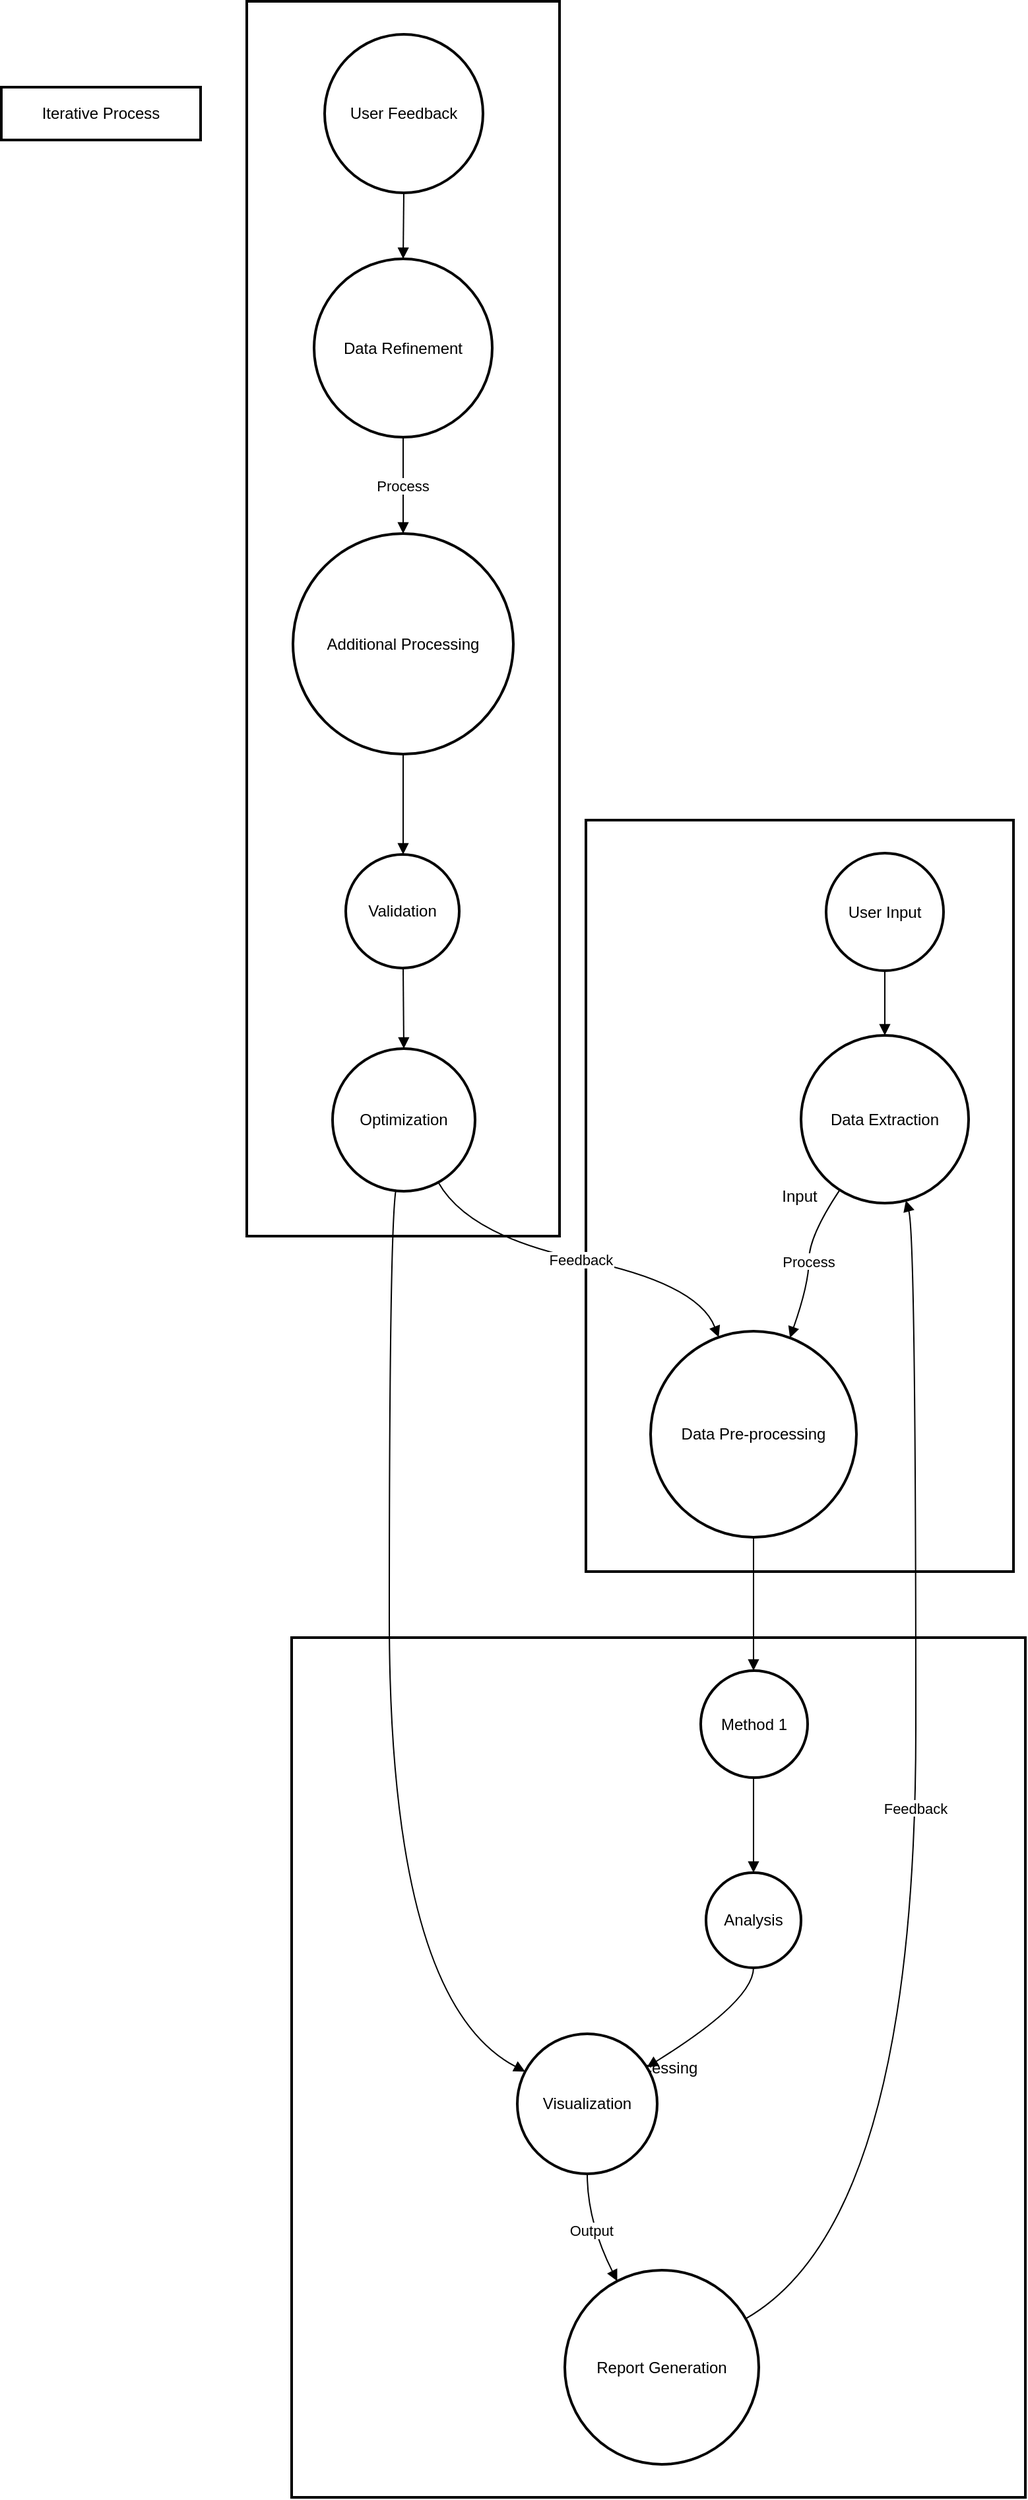 <mxfile version="26.0.6">
  <diagram name="Page-1" id="7jxu0I7pEt7lMQIq_cQG">
    <mxGraphModel>
      <root>
        <mxCell id="0" />
        <mxCell id="1" parent="0" />
        <mxCell id="2" value="Iterative Process" style="whiteSpace=wrap;strokeWidth=2;" vertex="1" parent="1">
          <mxGeometry x="8" y="73" width="151" height="40" as="geometry" />
        </mxCell>
        <mxCell id="3" value="Other Input" style="whiteSpace=wrap;strokeWidth=2;" vertex="1" parent="1">
          <mxGeometry x="194" y="8" width="237" height="935" as="geometry" />
        </mxCell>
        <mxCell id="4" value="Processing" style="whiteSpace=wrap;strokeWidth=2;" vertex="1" parent="1">
          <mxGeometry x="228" y="1247" width="556" height="651" as="geometry" />
        </mxCell>
        <mxCell id="5" value="Input" style="whiteSpace=wrap;strokeWidth=2;" vertex="1" parent="1">
          <mxGeometry x="451" y="628" width="324" height="569" as="geometry" />
        </mxCell>
        <mxCell id="6" value="User Input" style="ellipse;aspect=fixed;strokeWidth=2;whiteSpace=wrap;" vertex="1" parent="1">
          <mxGeometry x="633" y="653" width="89" height="89" as="geometry" />
        </mxCell>
        <mxCell id="7" value="Data Extraction" style="ellipse;aspect=fixed;strokeWidth=2;whiteSpace=wrap;" vertex="1" parent="1">
          <mxGeometry x="614" y="791" width="127" height="127" as="geometry" />
        </mxCell>
        <mxCell id="8" value="Data Pre-processing" style="ellipse;aspect=fixed;strokeWidth=2;whiteSpace=wrap;" vertex="1" parent="1">
          <mxGeometry x="500" y="1015" width="156" height="156" as="geometry" />
        </mxCell>
        <mxCell id="9" value="Method 1" style="ellipse;aspect=fixed;strokeWidth=2;whiteSpace=wrap;" vertex="1" parent="1">
          <mxGeometry x="538" y="1272" width="81" height="81" as="geometry" />
        </mxCell>
        <mxCell id="10" value="Analysis" style="ellipse;aspect=fixed;strokeWidth=2;whiteSpace=wrap;" vertex="1" parent="1">
          <mxGeometry x="542" y="1425" width="72" height="72" as="geometry" />
        </mxCell>
        <mxCell id="11" value="Visualization" style="ellipse;aspect=fixed;strokeWidth=2;whiteSpace=wrap;" vertex="1" parent="1">
          <mxGeometry x="399" y="1547" width="106" height="106" as="geometry" />
        </mxCell>
        <mxCell id="12" value="Report Generation" style="ellipse;aspect=fixed;strokeWidth=2;whiteSpace=wrap;" vertex="1" parent="1">
          <mxGeometry x="435" y="1726" width="147" height="147" as="geometry" />
        </mxCell>
        <mxCell id="13" value="User Feedback" style="ellipse;aspect=fixed;strokeWidth=2;whiteSpace=wrap;" vertex="1" parent="1">
          <mxGeometry x="253" y="33" width="120" height="120" as="geometry" />
        </mxCell>
        <mxCell id="14" value="Data Refinement" style="ellipse;aspect=fixed;strokeWidth=2;whiteSpace=wrap;" vertex="1" parent="1">
          <mxGeometry x="245" y="203" width="135" height="135" as="geometry" />
        </mxCell>
        <mxCell id="15" value="Additional Processing" style="ellipse;aspect=fixed;strokeWidth=2;whiteSpace=wrap;" vertex="1" parent="1">
          <mxGeometry x="229" y="411" width="167" height="167" as="geometry" />
        </mxCell>
        <mxCell id="16" value="Validation" style="ellipse;aspect=fixed;strokeWidth=2;whiteSpace=wrap;" vertex="1" parent="1">
          <mxGeometry x="269" y="654" width="86" height="86" as="geometry" />
        </mxCell>
        <mxCell id="17" value="Optimization" style="ellipse;aspect=fixed;strokeWidth=2;whiteSpace=wrap;" vertex="1" parent="1">
          <mxGeometry x="259" y="801" width="108" height="108" as="geometry" />
        </mxCell>
        <mxCell id="18" value="" style="curved=1;startArrow=none;endArrow=block;exitX=0.5;exitY=0.99;entryX=0.5;entryY=0;" edge="1" parent="1" source="6" target="7">
          <mxGeometry relative="1" as="geometry">
            <Array as="points" />
          </mxGeometry>
        </mxCell>
        <mxCell id="19" value="Process" style="curved=1;startArrow=none;endArrow=block;exitX=0.18;exitY=1;entryX=0.69;entryY=0;" edge="1" parent="1" source="7" target="8">
          <mxGeometry relative="1" as="geometry">
            <Array as="points">
              <mxPoint x="620" y="943" />
              <mxPoint x="620" y="979" />
            </Array>
          </mxGeometry>
        </mxCell>
        <mxCell id="20" value="" style="curved=1;startArrow=none;endArrow=block;exitX=0.5;exitY=1.01;entryX=0.49;entryY=0;" edge="1" parent="1" source="8" target="9">
          <mxGeometry relative="1" as="geometry">
            <Array as="points" />
          </mxGeometry>
        </mxCell>
        <mxCell id="21" value="" style="curved=1;startArrow=none;endArrow=block;exitX=0.49;exitY=1;entryX=0.5;entryY=0.01;" edge="1" parent="1" source="9" target="10">
          <mxGeometry relative="1" as="geometry">
            <Array as="points" />
          </mxGeometry>
        </mxCell>
        <mxCell id="22" value="" style="curved=1;startArrow=none;endArrow=block;exitX=0.5;exitY=1;entryX=1;entryY=0.19;" edge="1" parent="1" source="10" target="11">
          <mxGeometry relative="1" as="geometry">
            <Array as="points">
              <mxPoint x="578" y="1522" />
            </Array>
          </mxGeometry>
        </mxCell>
        <mxCell id="23" value="Output" style="curved=1;startArrow=none;endArrow=block;exitX=0.5;exitY=1;entryX=0.24;entryY=0;" edge="1" parent="1" source="11" target="12">
          <mxGeometry relative="1" as="geometry">
            <Array as="points">
              <mxPoint x="452" y="1689" />
            </Array>
          </mxGeometry>
        </mxCell>
        <mxCell id="24" value="" style="curved=1;startArrow=none;endArrow=block;exitX=0.5;exitY=1;entryX=0.5;entryY=0;" edge="1" parent="1" source="13" target="14">
          <mxGeometry relative="1" as="geometry">
            <Array as="points" />
          </mxGeometry>
        </mxCell>
        <mxCell id="25" value="Process" style="curved=1;startArrow=none;endArrow=block;exitX=0.5;exitY=1;entryX=0.5;entryY=0;" edge="1" parent="1" source="14" target="15">
          <mxGeometry relative="1" as="geometry">
            <Array as="points" />
          </mxGeometry>
        </mxCell>
        <mxCell id="26" value="" style="curved=1;startArrow=none;endArrow=block;exitX=0.5;exitY=1;entryX=0.51;entryY=0;" edge="1" parent="1" source="15" target="16">
          <mxGeometry relative="1" as="geometry">
            <Array as="points" />
          </mxGeometry>
        </mxCell>
        <mxCell id="27" value="" style="curved=1;startArrow=none;endArrow=block;exitX=0.51;exitY=1;entryX=0.5;entryY=0;" edge="1" parent="1" source="16" target="17">
          <mxGeometry relative="1" as="geometry">
            <Array as="points" />
          </mxGeometry>
        </mxCell>
        <mxCell id="28" value="" style="curved=1;startArrow=none;endArrow=block;exitX=0.44;exitY=0.99;entryX=0;entryY=0.24;" edge="1" parent="1" source="17" target="11">
          <mxGeometry relative="1" as="geometry">
            <Array as="points">
              <mxPoint x="302" y="943" />
              <mxPoint x="302" y="1522" />
            </Array>
          </mxGeometry>
        </mxCell>
        <mxCell id="29" value="Feedback" style="curved=1;startArrow=none;endArrow=block;exitX=1;exitY=0.21;entryX=0.63;entryY=1;" edge="1" parent="1" source="12" target="7">
          <mxGeometry relative="1" as="geometry">
            <Array as="points">
              <mxPoint x="701" y="1689" />
              <mxPoint x="701" y="943" />
            </Array>
          </mxGeometry>
        </mxCell>
        <mxCell id="30" value="Feedback" style="curved=1;startArrow=none;endArrow=block;exitX=0.77;exitY=0.99;entryX=0.32;entryY=0;" edge="1" parent="1" source="17" target="8">
          <mxGeometry relative="1" as="geometry">
            <Array as="points">
              <mxPoint x="362" y="943" />
              <mxPoint x="536" y="979" />
            </Array>
          </mxGeometry>
        </mxCell>
      </root>
    </mxGraphModel>
  </diagram>
</mxfile>
